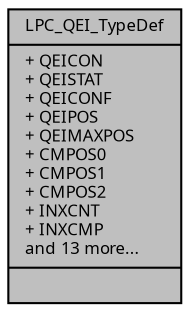 digraph "LPC_QEI_TypeDef"
{
  edge [fontname="Sans",fontsize="8",labelfontname="Sans",labelfontsize="8"];
  node [fontname="Sans",fontsize="8",shape=record];
  Node1 [label="{LPC_QEI_TypeDef\n|+ QEICON\l+ QEISTAT\l+ QEICONF\l+ QEIPOS\l+ QEIMAXPOS\l+ CMPOS0\l+ CMPOS1\l+ CMPOS2\l+ INXCNT\l+ INXCMP\land 13 more...\l|}",height=0.2,width=0.4,color="black", fillcolor="grey75", style="filled", fontcolor="black"];
}
